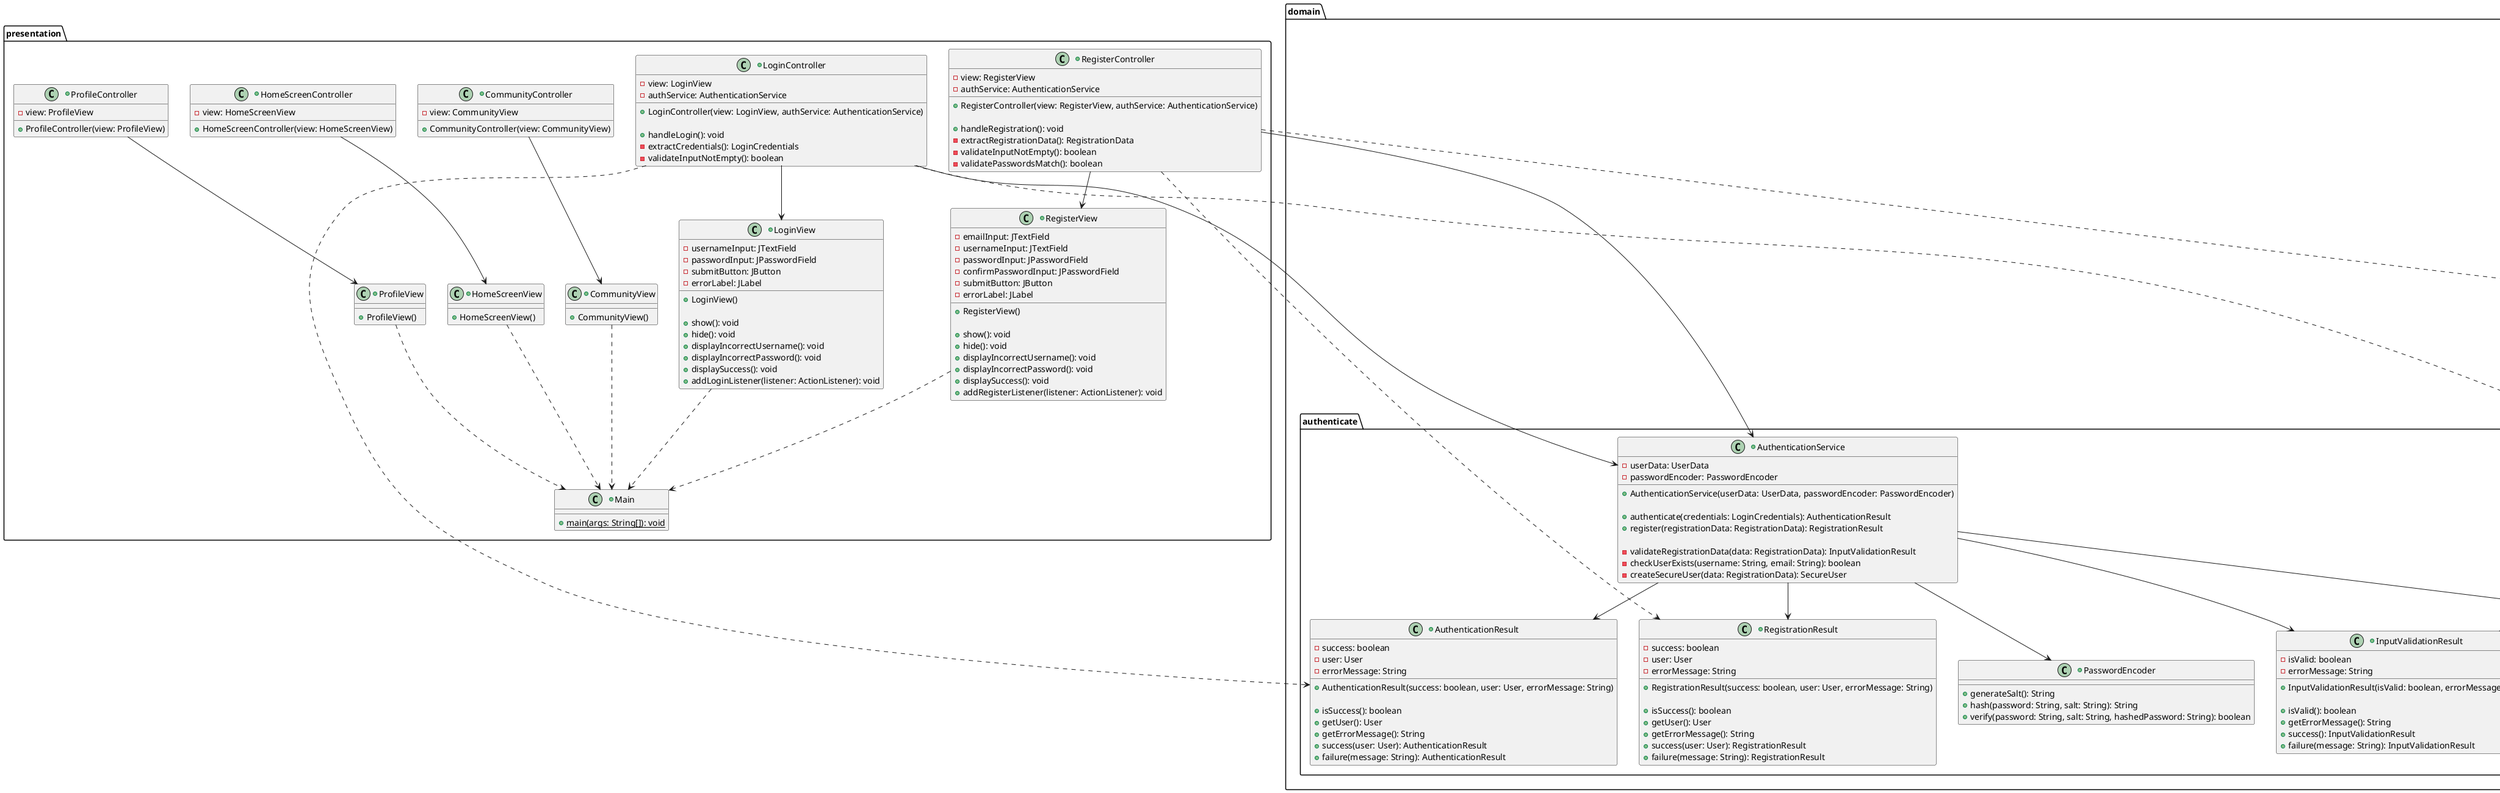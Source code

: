 @startuml

package presentation {
    +class Main {
        +{static}main(args: String[]): void
    }

    +class HomeScreenView {
        +HomeScreenView()
    }

    +class HomeScreenController {
        -view: HomeScreenView

        +HomeScreenController(view: HomeScreenView)
    }

    +class LoginView {
        -usernameInput: JTextField
        -passwordInput: JPasswordField
        -submitButton: JButton
        -errorLabel: JLabel

        +LoginView()

        +show(): void
        +hide(): void
        +displayIncorrectUsername(): void
        +displayIncorrectPassword(): void
        +displaySuccess(): void
        ' when user click on submit -> handle login
        +addLoginListener(listener: ActionListener): void
    }

    +class LoginController {
        -view: LoginView
        -authService: AuthenticationService

        +LoginController(view: LoginView, authService: AuthenticationService)

        ' handle login will extract the creditials & call authenticateservice
        +handleLogin(): void
        -extractCredentials(): LoginCredentials
        -validateInputNotEmpty(): boolean
    }

    +class RegisterView {
        -emailInput: JTextField
        -usernameInput: JTextField
        -passwordInput: JPasswordField
        -confirmPasswordInput: JPasswordField
        -submitButton: JButton
        -errorLabel: JLabel

        +RegisterView()

        +show(): void
        +hide(): void
        +displayIncorrectUsername(): void
        +displayIncorrectPassword(): void
        +displaySuccess(): void
        ' when user click on submit -> handle register
        +addRegisterListener(listener: ActionListener): void
    }

    +class RegisterController {
        -view: RegisterView
        -authService: AuthenticationService

        +RegisterController(view: RegisterView, authService: AuthenticationService)

        +handleRegistration(): void
        -extractRegistrationData(): RegistrationData
        -validateInputNotEmpty(): boolean
        -validatePasswordsMatch(): boolean
    }

    +class ProfileView {
        +ProfileView()
    }

    +class ProfileController {
        -view: ProfileView

        +ProfileController(view: ProfileView)
    }

    +class CommunityView {
        +CommunityView()
    }

    +class CommunityController {
        -view: CommunityView

        +CommunityController(view: CommunityView)
    }
}

package domain {
    package creditialData {
        +class User {
            -userid: String
            -username: String
            -email: String

            +User(userId: String, email: String, username: String)

            +matches(credentials: LoginCredentials): boolean
            +hashCode(): int
        }

        +class SecureUser {
            -user: User
            -passwordHash: String
            -salt: String

            +SecureUser(user: User, passwordHash: String, salt: String)

            +authenticateWith(credentials: LoginCredentials): boolean
            +getUser(): User
        }

        +class LoginCredentials {
            -username: String
            -password: String

            +LoginCredentials(username: String, password: String)

            +validateFormat(): InputValidationResult
            +hashWith(salt: String): String
        }

        +class RegistrationData {
            -email: String
            -username: String
            -password: String

            +RegistrationData(email: String, username: String, password: String)

            +validateFormat(): InputValidationResult
            +toUser(): User
        }
    }
    package authenticate {
        +class AuthenticationService {
            -userData: UserData
            -passwordEncoder: PasswordEncoder

            +AuthenticationService(userData: UserData, passwordEncoder: PasswordEncoder)

            +authenticate(credentials: LoginCredentials): AuthenticationResult
            +register(registrationData: RegistrationData): RegistrationResult

            -validateRegistrationData(data: RegistrationData): InputValidationResult
            -checkUserExists(username: String, email: String): boolean
            -createSecureUser(data: RegistrationData): SecureUser
        }

        +class PasswordEncoder {
            +generateSalt(): String
            +hash(password: String, salt: String): String
            +verify(password: String, salt: String, hashedPassword: String): boolean
        }

        +class InputValidationResult {
            -isValid: boolean
            -errorMessage: String

            +InputValidationResult(isValid: boolean, errorMessage: String)

            +isValid(): boolean
            +getErrorMessage(): String
            +success(): InputValidationResult
            +failure(message: String): InputValidationResult
        }

        +class AuthenticationResult {
            -success: boolean
            -user: User
            -errorMessage: String

            +AuthenticationResult(success: boolean, user: User, errorMessage: String)

            +isSuccess(): boolean
            +getUser(): User
            +getErrorMessage(): String
            +success(user: User): AuthenticationResult
            +failure(message: String): AuthenticationResult
        }

        +class RegistrationResult {
            -success: boolean
            -user: User
            -errorMessage: String

            +RegistrationResult(success: boolean, user: User, errorMessage: String)

            +isSuccess(): boolean
            +getUser(): User
            +getErrorMessage(): String
            +success(user: User): RegistrationResult
            +failure(message: String): RegistrationResult
        }
    }

}

package datasource {
    +class UserData {
        +save(secureUser: SecureUser): void
    }

}

' presentation dependencies
HomeScreenView ..> Main
LoginView ..> Main
RegisterView ..> Main
ProfileView ..> Main
CommunityView ..> Main

HomeScreenController --> HomeScreenView

LoginController --> LoginView
LoginController --> AuthenticationService

RegisterController --> RegisterView
RegisterController --> AuthenticationService

ProfileController --> ProfileView
CommunityController --> CommunityView

' domain dependencies
AuthenticationService --> UserData
AuthenticationService --> PasswordEncoder
AuthenticationService --> InputValidationResult
AuthenticationService --> AuthenticationResult
AuthenticationService --> RegistrationResult
LoginCredentials --> InputValidationResult
RegistrationData --> InputValidationResult
RegistrationData -u-> User
SecureUser -u-> User
SecureUser --> LoginCredentials

' datasource dependencies


' Dependencies between layers
LoginController ..> LoginCredentials
LoginController ..> AuthenticationResult
RegisterController ..> RegistrationData
RegisterController ..> RegistrationResult

@enduml